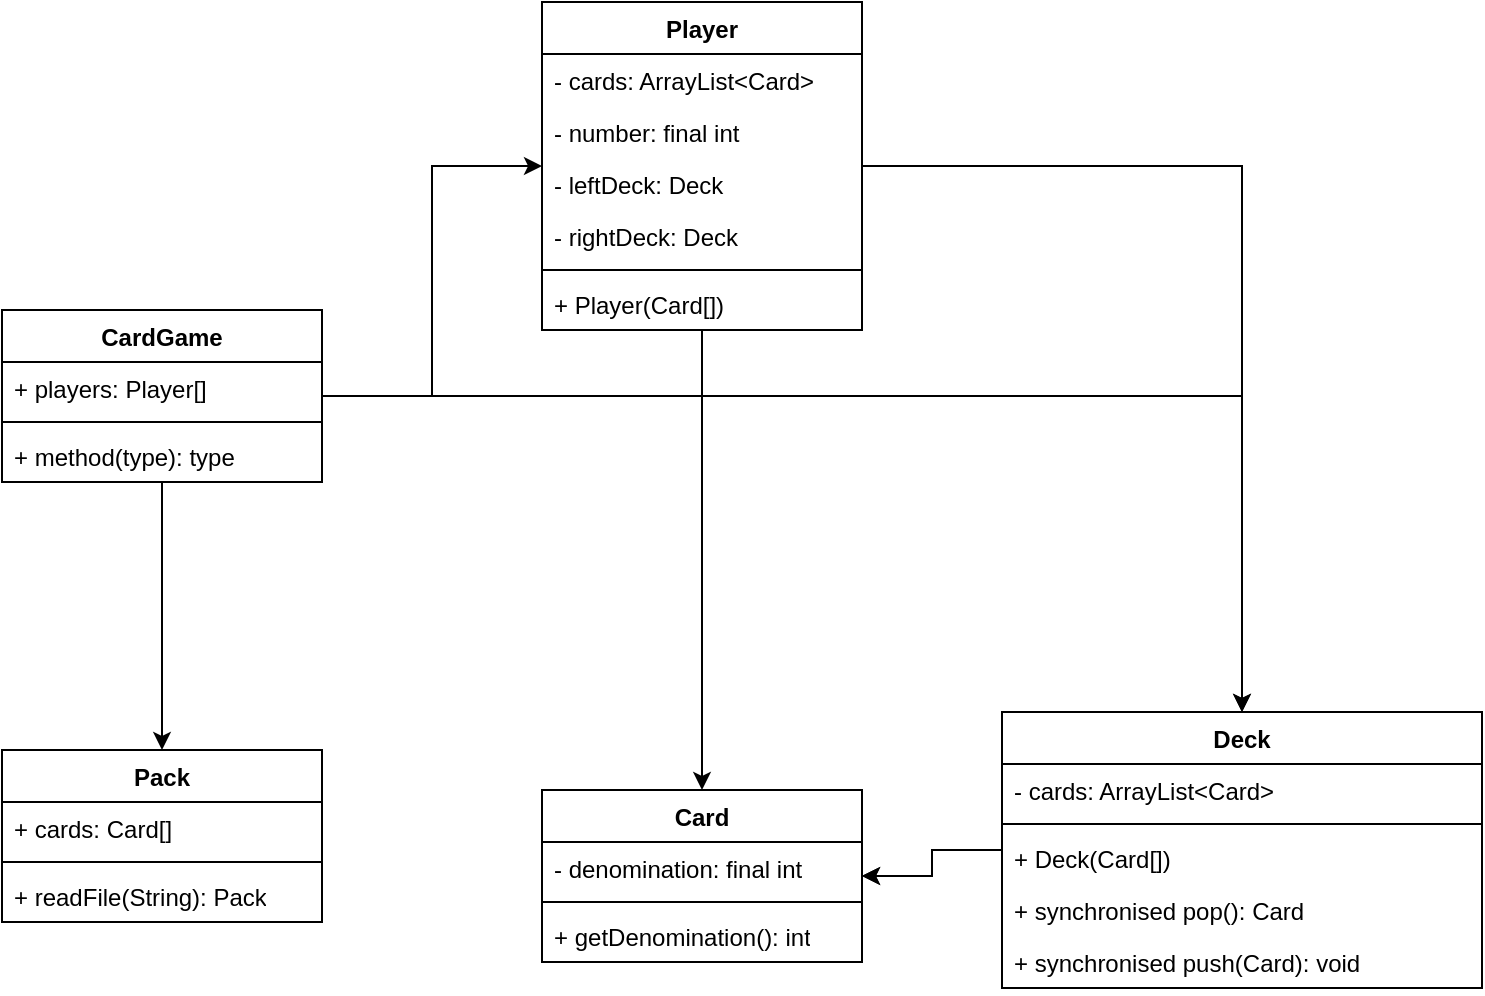 <mxfile version="24.4.13" type="device">
  <diagram id="C5RBs43oDa-KdzZeNtuy" name="Page-1">
    <mxGraphModel dx="947" dy="914" grid="1" gridSize="10" guides="1" tooltips="1" connect="1" arrows="1" fold="1" page="0" pageScale="1" pageWidth="827" pageHeight="1169" math="0" shadow="0">
      <root>
        <mxCell id="WIyWlLk6GJQsqaUBKTNV-0" />
        <mxCell id="WIyWlLk6GJQsqaUBKTNV-1" parent="WIyWlLk6GJQsqaUBKTNV-0" />
        <mxCell id="YzqBoQS9_R0mP7Sb4cNr-32" style="edgeStyle=orthogonalEdgeStyle;rounded=0;orthogonalLoop=1;jettySize=auto;html=1;" edge="1" parent="WIyWlLk6GJQsqaUBKTNV-1" source="YzqBoQS9_R0mP7Sb4cNr-0" target="YzqBoQS9_R0mP7Sb4cNr-16">
          <mxGeometry relative="1" as="geometry" />
        </mxCell>
        <mxCell id="YzqBoQS9_R0mP7Sb4cNr-36" style="edgeStyle=orthogonalEdgeStyle;rounded=0;orthogonalLoop=1;jettySize=auto;html=1;" edge="1" parent="WIyWlLk6GJQsqaUBKTNV-1" source="YzqBoQS9_R0mP7Sb4cNr-0" target="YzqBoQS9_R0mP7Sb4cNr-4">
          <mxGeometry relative="1" as="geometry" />
        </mxCell>
        <mxCell id="YzqBoQS9_R0mP7Sb4cNr-37" style="edgeStyle=orthogonalEdgeStyle;rounded=0;orthogonalLoop=1;jettySize=auto;html=1;" edge="1" parent="WIyWlLk6GJQsqaUBKTNV-1" source="YzqBoQS9_R0mP7Sb4cNr-0" target="YzqBoQS9_R0mP7Sb4cNr-20">
          <mxGeometry relative="1" as="geometry" />
        </mxCell>
        <mxCell id="YzqBoQS9_R0mP7Sb4cNr-0" value="CardGame" style="swimlane;fontStyle=1;align=center;verticalAlign=top;childLayout=stackLayout;horizontal=1;startSize=26;horizontalStack=0;resizeParent=1;resizeParentMax=0;resizeLast=0;collapsible=1;marginBottom=0;whiteSpace=wrap;html=1;" vertex="1" parent="WIyWlLk6GJQsqaUBKTNV-1">
          <mxGeometry x="120" y="60" width="160" height="86" as="geometry" />
        </mxCell>
        <mxCell id="YzqBoQS9_R0mP7Sb4cNr-1" value="+ players: Player[]" style="text;strokeColor=none;fillColor=none;align=left;verticalAlign=top;spacingLeft=4;spacingRight=4;overflow=hidden;rotatable=0;points=[[0,0.5],[1,0.5]];portConstraint=eastwest;whiteSpace=wrap;html=1;" vertex="1" parent="YzqBoQS9_R0mP7Sb4cNr-0">
          <mxGeometry y="26" width="160" height="26" as="geometry" />
        </mxCell>
        <mxCell id="YzqBoQS9_R0mP7Sb4cNr-2" value="" style="line;strokeWidth=1;fillColor=none;align=left;verticalAlign=middle;spacingTop=-1;spacingLeft=3;spacingRight=3;rotatable=0;labelPosition=right;points=[];portConstraint=eastwest;strokeColor=inherit;" vertex="1" parent="YzqBoQS9_R0mP7Sb4cNr-0">
          <mxGeometry y="52" width="160" height="8" as="geometry" />
        </mxCell>
        <mxCell id="YzqBoQS9_R0mP7Sb4cNr-3" value="+ method(type): type" style="text;strokeColor=none;fillColor=none;align=left;verticalAlign=top;spacingLeft=4;spacingRight=4;overflow=hidden;rotatable=0;points=[[0,0.5],[1,0.5]];portConstraint=eastwest;whiteSpace=wrap;html=1;" vertex="1" parent="YzqBoQS9_R0mP7Sb4cNr-0">
          <mxGeometry y="60" width="160" height="26" as="geometry" />
        </mxCell>
        <mxCell id="YzqBoQS9_R0mP7Sb4cNr-31" style="edgeStyle=orthogonalEdgeStyle;rounded=0;orthogonalLoop=1;jettySize=auto;html=1;" edge="1" parent="WIyWlLk6GJQsqaUBKTNV-1" source="YzqBoQS9_R0mP7Sb4cNr-4" target="YzqBoQS9_R0mP7Sb4cNr-20">
          <mxGeometry relative="1" as="geometry" />
        </mxCell>
        <mxCell id="YzqBoQS9_R0mP7Sb4cNr-35" style="edgeStyle=orthogonalEdgeStyle;rounded=0;orthogonalLoop=1;jettySize=auto;html=1;" edge="1" parent="WIyWlLk6GJQsqaUBKTNV-1" source="YzqBoQS9_R0mP7Sb4cNr-4" target="YzqBoQS9_R0mP7Sb4cNr-12">
          <mxGeometry relative="1" as="geometry" />
        </mxCell>
        <mxCell id="YzqBoQS9_R0mP7Sb4cNr-4" value="Player" style="swimlane;fontStyle=1;align=center;verticalAlign=top;childLayout=stackLayout;horizontal=1;startSize=26;horizontalStack=0;resizeParent=1;resizeParentMax=0;resizeLast=0;collapsible=1;marginBottom=0;whiteSpace=wrap;html=1;" vertex="1" parent="WIyWlLk6GJQsqaUBKTNV-1">
          <mxGeometry x="390" y="-94" width="160" height="164" as="geometry" />
        </mxCell>
        <mxCell id="YzqBoQS9_R0mP7Sb4cNr-5" value="- cards: ArrayList&amp;lt;Card&amp;gt;" style="text;strokeColor=none;fillColor=none;align=left;verticalAlign=top;spacingLeft=4;spacingRight=4;overflow=hidden;rotatable=0;points=[[0,0.5],[1,0.5]];portConstraint=eastwest;whiteSpace=wrap;html=1;" vertex="1" parent="YzqBoQS9_R0mP7Sb4cNr-4">
          <mxGeometry y="26" width="160" height="26" as="geometry" />
        </mxCell>
        <mxCell id="YzqBoQS9_R0mP7Sb4cNr-29" value="- number: final int" style="text;strokeColor=none;fillColor=none;align=left;verticalAlign=top;spacingLeft=4;spacingRight=4;overflow=hidden;rotatable=0;points=[[0,0.5],[1,0.5]];portConstraint=eastwest;whiteSpace=wrap;html=1;" vertex="1" parent="YzqBoQS9_R0mP7Sb4cNr-4">
          <mxGeometry y="52" width="160" height="26" as="geometry" />
        </mxCell>
        <mxCell id="YzqBoQS9_R0mP7Sb4cNr-26" value="- leftDeck: Deck" style="text;strokeColor=none;fillColor=none;align=left;verticalAlign=top;spacingLeft=4;spacingRight=4;overflow=hidden;rotatable=0;points=[[0,0.5],[1,0.5]];portConstraint=eastwest;whiteSpace=wrap;html=1;" vertex="1" parent="YzqBoQS9_R0mP7Sb4cNr-4">
          <mxGeometry y="78" width="160" height="26" as="geometry" />
        </mxCell>
        <mxCell id="YzqBoQS9_R0mP7Sb4cNr-27" value="- rightDeck: Deck" style="text;strokeColor=none;fillColor=none;align=left;verticalAlign=top;spacingLeft=4;spacingRight=4;overflow=hidden;rotatable=0;points=[[0,0.5],[1,0.5]];portConstraint=eastwest;whiteSpace=wrap;html=1;" vertex="1" parent="YzqBoQS9_R0mP7Sb4cNr-4">
          <mxGeometry y="104" width="160" height="26" as="geometry" />
        </mxCell>
        <mxCell id="YzqBoQS9_R0mP7Sb4cNr-6" value="" style="line;strokeWidth=1;fillColor=none;align=left;verticalAlign=middle;spacingTop=-1;spacingLeft=3;spacingRight=3;rotatable=0;labelPosition=right;points=[];portConstraint=eastwest;strokeColor=inherit;" vertex="1" parent="YzqBoQS9_R0mP7Sb4cNr-4">
          <mxGeometry y="130" width="160" height="8" as="geometry" />
        </mxCell>
        <mxCell id="YzqBoQS9_R0mP7Sb4cNr-7" value="+ Player(Card[])" style="text;strokeColor=none;fillColor=none;align=left;verticalAlign=top;spacingLeft=4;spacingRight=4;overflow=hidden;rotatable=0;points=[[0,0.5],[1,0.5]];portConstraint=eastwest;whiteSpace=wrap;html=1;" vertex="1" parent="YzqBoQS9_R0mP7Sb4cNr-4">
          <mxGeometry y="138" width="160" height="26" as="geometry" />
        </mxCell>
        <mxCell id="YzqBoQS9_R0mP7Sb4cNr-12" value="Card" style="swimlane;fontStyle=1;align=center;verticalAlign=top;childLayout=stackLayout;horizontal=1;startSize=26;horizontalStack=0;resizeParent=1;resizeParentMax=0;resizeLast=0;collapsible=1;marginBottom=0;whiteSpace=wrap;html=1;" vertex="1" parent="WIyWlLk6GJQsqaUBKTNV-1">
          <mxGeometry x="390" y="300" width="160" height="86" as="geometry" />
        </mxCell>
        <mxCell id="YzqBoQS9_R0mP7Sb4cNr-13" value="- denomination: final int" style="text;strokeColor=none;fillColor=none;align=left;verticalAlign=top;spacingLeft=4;spacingRight=4;overflow=hidden;rotatable=0;points=[[0,0.5],[1,0.5]];portConstraint=eastwest;whiteSpace=wrap;html=1;" vertex="1" parent="YzqBoQS9_R0mP7Sb4cNr-12">
          <mxGeometry y="26" width="160" height="26" as="geometry" />
        </mxCell>
        <mxCell id="YzqBoQS9_R0mP7Sb4cNr-14" value="" style="line;strokeWidth=1;fillColor=none;align=left;verticalAlign=middle;spacingTop=-1;spacingLeft=3;spacingRight=3;rotatable=0;labelPosition=right;points=[];portConstraint=eastwest;strokeColor=inherit;" vertex="1" parent="YzqBoQS9_R0mP7Sb4cNr-12">
          <mxGeometry y="52" width="160" height="8" as="geometry" />
        </mxCell>
        <mxCell id="YzqBoQS9_R0mP7Sb4cNr-15" value="+ getDenomination(): int" style="text;strokeColor=none;fillColor=none;align=left;verticalAlign=top;spacingLeft=4;spacingRight=4;overflow=hidden;rotatable=0;points=[[0,0.5],[1,0.5]];portConstraint=eastwest;whiteSpace=wrap;html=1;" vertex="1" parent="YzqBoQS9_R0mP7Sb4cNr-12">
          <mxGeometry y="60" width="160" height="26" as="geometry" />
        </mxCell>
        <mxCell id="YzqBoQS9_R0mP7Sb4cNr-16" value="Pack" style="swimlane;fontStyle=1;align=center;verticalAlign=top;childLayout=stackLayout;horizontal=1;startSize=26;horizontalStack=0;resizeParent=1;resizeParentMax=0;resizeLast=0;collapsible=1;marginBottom=0;whiteSpace=wrap;html=1;" vertex="1" parent="WIyWlLk6GJQsqaUBKTNV-1">
          <mxGeometry x="120" y="280" width="160" height="86" as="geometry" />
        </mxCell>
        <mxCell id="YzqBoQS9_R0mP7Sb4cNr-17" value="+ cards: Card[]" style="text;strokeColor=none;fillColor=none;align=left;verticalAlign=top;spacingLeft=4;spacingRight=4;overflow=hidden;rotatable=0;points=[[0,0.5],[1,0.5]];portConstraint=eastwest;whiteSpace=wrap;html=1;" vertex="1" parent="YzqBoQS9_R0mP7Sb4cNr-16">
          <mxGeometry y="26" width="160" height="26" as="geometry" />
        </mxCell>
        <mxCell id="YzqBoQS9_R0mP7Sb4cNr-18" value="" style="line;strokeWidth=1;fillColor=none;align=left;verticalAlign=middle;spacingTop=-1;spacingLeft=3;spacingRight=3;rotatable=0;labelPosition=right;points=[];portConstraint=eastwest;strokeColor=inherit;" vertex="1" parent="YzqBoQS9_R0mP7Sb4cNr-16">
          <mxGeometry y="52" width="160" height="8" as="geometry" />
        </mxCell>
        <mxCell id="YzqBoQS9_R0mP7Sb4cNr-19" value="+ readFile(String): Pack" style="text;strokeColor=none;fillColor=none;align=left;verticalAlign=top;spacingLeft=4;spacingRight=4;overflow=hidden;rotatable=0;points=[[0,0.5],[1,0.5]];portConstraint=eastwest;whiteSpace=wrap;html=1;" vertex="1" parent="YzqBoQS9_R0mP7Sb4cNr-16">
          <mxGeometry y="60" width="160" height="26" as="geometry" />
        </mxCell>
        <mxCell id="YzqBoQS9_R0mP7Sb4cNr-33" style="edgeStyle=orthogonalEdgeStyle;rounded=0;orthogonalLoop=1;jettySize=auto;html=1;" edge="1" parent="WIyWlLk6GJQsqaUBKTNV-1" source="YzqBoQS9_R0mP7Sb4cNr-20" target="YzqBoQS9_R0mP7Sb4cNr-12">
          <mxGeometry relative="1" as="geometry" />
        </mxCell>
        <mxCell id="YzqBoQS9_R0mP7Sb4cNr-34" style="edgeStyle=orthogonalEdgeStyle;rounded=0;orthogonalLoop=1;jettySize=auto;html=1;" edge="1" parent="WIyWlLk6GJQsqaUBKTNV-1" source="YzqBoQS9_R0mP7Sb4cNr-20" target="YzqBoQS9_R0mP7Sb4cNr-12">
          <mxGeometry relative="1" as="geometry" />
        </mxCell>
        <mxCell id="YzqBoQS9_R0mP7Sb4cNr-20" value="Deck" style="swimlane;fontStyle=1;align=center;verticalAlign=top;childLayout=stackLayout;horizontal=1;startSize=26;horizontalStack=0;resizeParent=1;resizeParentMax=0;resizeLast=0;collapsible=1;marginBottom=0;whiteSpace=wrap;html=1;" vertex="1" parent="WIyWlLk6GJQsqaUBKTNV-1">
          <mxGeometry x="620" y="261" width="240" height="138" as="geometry" />
        </mxCell>
        <mxCell id="YzqBoQS9_R0mP7Sb4cNr-21" value="- cards: ArrayList&amp;lt;Card&amp;gt;" style="text;strokeColor=none;fillColor=none;align=left;verticalAlign=top;spacingLeft=4;spacingRight=4;overflow=hidden;rotatable=0;points=[[0,0.5],[1,0.5]];portConstraint=eastwest;whiteSpace=wrap;html=1;" vertex="1" parent="YzqBoQS9_R0mP7Sb4cNr-20">
          <mxGeometry y="26" width="240" height="26" as="geometry" />
        </mxCell>
        <mxCell id="YzqBoQS9_R0mP7Sb4cNr-22" value="" style="line;strokeWidth=1;fillColor=none;align=left;verticalAlign=middle;spacingTop=-1;spacingLeft=3;spacingRight=3;rotatable=0;labelPosition=right;points=[];portConstraint=eastwest;strokeColor=inherit;" vertex="1" parent="YzqBoQS9_R0mP7Sb4cNr-20">
          <mxGeometry y="52" width="240" height="8" as="geometry" />
        </mxCell>
        <mxCell id="YzqBoQS9_R0mP7Sb4cNr-25" value="+ Deck(Card[])" style="text;strokeColor=none;fillColor=none;align=left;verticalAlign=top;spacingLeft=4;spacingRight=4;overflow=hidden;rotatable=0;points=[[0,0.5],[1,0.5]];portConstraint=eastwest;whiteSpace=wrap;html=1;" vertex="1" parent="YzqBoQS9_R0mP7Sb4cNr-20">
          <mxGeometry y="60" width="240" height="26" as="geometry" />
        </mxCell>
        <mxCell id="YzqBoQS9_R0mP7Sb4cNr-23" value="+ synchronised&amp;nbsp;pop(): Card" style="text;strokeColor=none;fillColor=none;align=left;verticalAlign=top;spacingLeft=4;spacingRight=4;overflow=hidden;rotatable=0;points=[[0,0.5],[1,0.5]];portConstraint=eastwest;whiteSpace=wrap;html=1;" vertex="1" parent="YzqBoQS9_R0mP7Sb4cNr-20">
          <mxGeometry y="86" width="240" height="26" as="geometry" />
        </mxCell>
        <mxCell id="YzqBoQS9_R0mP7Sb4cNr-24" value="+ synchronised&amp;nbsp;push(Card): void" style="text;strokeColor=none;fillColor=none;align=left;verticalAlign=top;spacingLeft=4;spacingRight=4;overflow=hidden;rotatable=0;points=[[0,0.5],[1,0.5]];portConstraint=eastwest;whiteSpace=wrap;html=1;" vertex="1" parent="YzqBoQS9_R0mP7Sb4cNr-20">
          <mxGeometry y="112" width="240" height="26" as="geometry" />
        </mxCell>
      </root>
    </mxGraphModel>
  </diagram>
</mxfile>
